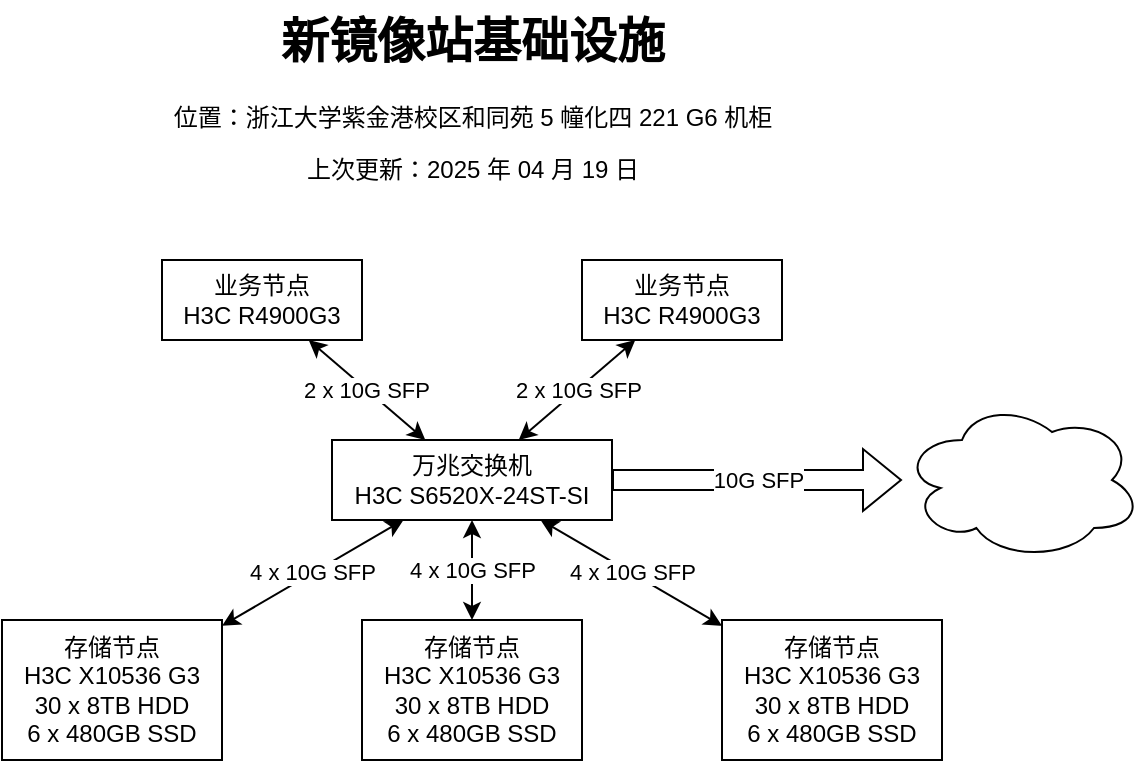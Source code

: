<mxfile version="26.2.13">
  <diagram name="Page-1" id="PLZw5Didg9Woypdv-pCe">
    <mxGraphModel dx="643" dy="1403" grid="1" gridSize="10" guides="1" tooltips="1" connect="1" arrows="1" fold="1" page="1" pageScale="1" pageWidth="827" pageHeight="1169" math="0" shadow="0">
      <root>
        <mxCell id="0" />
        <mxCell id="1" parent="0" />
        <mxCell id="_veUoHLHs1xzvvqsWgao-1" value="万兆交换机&lt;div&gt;H3C S6520X-24ST-SI&lt;/div&gt;" style="rounded=0;whiteSpace=wrap;html=1;autosize=1;" vertex="1" parent="1">
          <mxGeometry x="185" y="360" width="140" height="40" as="geometry" />
        </mxCell>
        <mxCell id="_veUoHLHs1xzvvqsWgao-2" value="存储节点&lt;br&gt;&lt;div&gt;H3C X10536 G3&lt;/div&gt;&lt;div&gt;30 x 8TB HDD&lt;/div&gt;&lt;div&gt;6 x 480GB SSD&lt;/div&gt;" style="rounded=0;whiteSpace=wrap;html=1;autosize=1;" vertex="1" parent="1">
          <mxGeometry x="20" y="450" width="110" height="70" as="geometry" />
        </mxCell>
        <mxCell id="_veUoHLHs1xzvvqsWgao-3" value="业务节点&lt;br&gt;&lt;div&gt;H3C R4900G3&lt;/div&gt;" style="rounded=0;whiteSpace=wrap;html=1;autosize=1;" vertex="1" parent="1">
          <mxGeometry x="310" y="270" width="100" height="40" as="geometry" />
        </mxCell>
        <mxCell id="_veUoHLHs1xzvvqsWgao-4" value="存储节点&lt;br&gt;&lt;div&gt;H3C X10536 G3&lt;/div&gt;&lt;div&gt;30 x 8TB HDD&lt;/div&gt;&lt;div&gt;6 x 480GB SSD&lt;/div&gt;" style="rounded=0;whiteSpace=wrap;html=1;autosize=1;" vertex="1" parent="1">
          <mxGeometry x="380" y="450" width="110" height="70" as="geometry" />
        </mxCell>
        <mxCell id="_veUoHLHs1xzvvqsWgao-5" value="存储节点&lt;br&gt;&lt;div&gt;H3C X10536 G3&lt;/div&gt;&lt;div&gt;30 x 8TB HDD&lt;/div&gt;&lt;div&gt;6 x 480GB SSD&lt;/div&gt;" style="rounded=0;whiteSpace=wrap;html=1;autosize=1;" vertex="1" parent="1">
          <mxGeometry x="200" y="450" width="110" height="70" as="geometry" />
        </mxCell>
        <mxCell id="_veUoHLHs1xzvvqsWgao-6" value="业务节点&lt;br&gt;&lt;div&gt;H3C R4900G3&lt;/div&gt;" style="rounded=0;whiteSpace=wrap;html=1;autosize=1;" vertex="1" parent="1">
          <mxGeometry x="100" y="270" width="100" height="40" as="geometry" />
        </mxCell>
        <mxCell id="_veUoHLHs1xzvvqsWgao-9" value="2 x 10G SFP" style="endArrow=classic;startArrow=classic;html=1;rounded=0;" edge="1" parent="1" source="_veUoHLHs1xzvvqsWgao-1" target="_veUoHLHs1xzvvqsWgao-6">
          <mxGeometry width="50" height="50" relative="1" as="geometry">
            <mxPoint x="50" y="410" as="sourcePoint" />
            <mxPoint x="100" y="360" as="targetPoint" />
          </mxGeometry>
        </mxCell>
        <mxCell id="_veUoHLHs1xzvvqsWgao-10" value="2 x 10G SFP" style="endArrow=classic;startArrow=classic;html=1;rounded=0;" edge="1" parent="1" source="_veUoHLHs1xzvvqsWgao-1" target="_veUoHLHs1xzvvqsWgao-3">
          <mxGeometry width="50" height="50" relative="1" as="geometry">
            <mxPoint x="388.67" y="360" as="sourcePoint" />
            <mxPoint x="329.67" y="310" as="targetPoint" />
          </mxGeometry>
        </mxCell>
        <mxCell id="_veUoHLHs1xzvvqsWgao-11" value="4 x 10G SFP" style="endArrow=classic;startArrow=classic;html=1;rounded=0;" edge="1" parent="1" source="_veUoHLHs1xzvvqsWgao-2" target="_veUoHLHs1xzvvqsWgao-1">
          <mxGeometry width="50" height="50" relative="1" as="geometry">
            <mxPoint x="160.33" y="420" as="sourcePoint" />
            <mxPoint x="101.33" y="370" as="targetPoint" />
          </mxGeometry>
        </mxCell>
        <mxCell id="_veUoHLHs1xzvvqsWgao-12" value="4 x 10G SFP" style="endArrow=classic;startArrow=classic;html=1;rounded=0;" edge="1" parent="1" source="_veUoHLHs1xzvvqsWgao-5" target="_veUoHLHs1xzvvqsWgao-1">
          <mxGeometry width="50" height="50" relative="1" as="geometry">
            <mxPoint x="219.29" y="450" as="sourcePoint" />
            <mxPoint x="290.29" y="400" as="targetPoint" />
          </mxGeometry>
        </mxCell>
        <mxCell id="_veUoHLHs1xzvvqsWgao-13" value="4 x 10G SFP" style="endArrow=classic;startArrow=classic;html=1;rounded=0;" edge="1" parent="1" source="_veUoHLHs1xzvvqsWgao-4" target="_veUoHLHs1xzvvqsWgao-1">
          <mxGeometry width="50" height="50" relative="1" as="geometry">
            <mxPoint x="325" y="460" as="sourcePoint" />
            <mxPoint x="325" y="410" as="targetPoint" />
          </mxGeometry>
        </mxCell>
        <mxCell id="_veUoHLHs1xzvvqsWgao-14" value="10G SFP" style="shape=flexArrow;endArrow=classic;html=1;rounded=0;exitX=1;exitY=0.5;exitDx=0;exitDy=0;" edge="1" parent="1" source="_veUoHLHs1xzvvqsWgao-1" target="_veUoHLHs1xzvvqsWgao-15">
          <mxGeometry width="50" height="50" relative="1" as="geometry">
            <mxPoint x="440" y="380" as="sourcePoint" />
            <mxPoint x="450" y="380" as="targetPoint" />
          </mxGeometry>
        </mxCell>
        <mxCell id="_veUoHLHs1xzvvqsWgao-15" value="" style="ellipse;shape=cloud;whiteSpace=wrap;html=1;" vertex="1" parent="1">
          <mxGeometry x="470" y="340" width="120" height="80" as="geometry" />
        </mxCell>
        <mxCell id="_veUoHLHs1xzvvqsWgao-16" value="&lt;h1 style=&quot;margin-top: 0px;&quot;&gt;新镜像站基础设施&lt;/h1&gt;&lt;p&gt;位置：浙江大学紫金港校区和同苑 5 幢化四 221 G6 机柜&lt;/p&gt;&lt;p&gt;上次更新：2025 年 04 月 19 日&lt;/p&gt;" style="text;html=1;whiteSpace=wrap;overflow=hidden;rounded=0;align=center;" vertex="1" parent="1">
          <mxGeometry x="85.62" y="140" width="338.75" height="120" as="geometry" />
        </mxCell>
      </root>
    </mxGraphModel>
  </diagram>
</mxfile>
